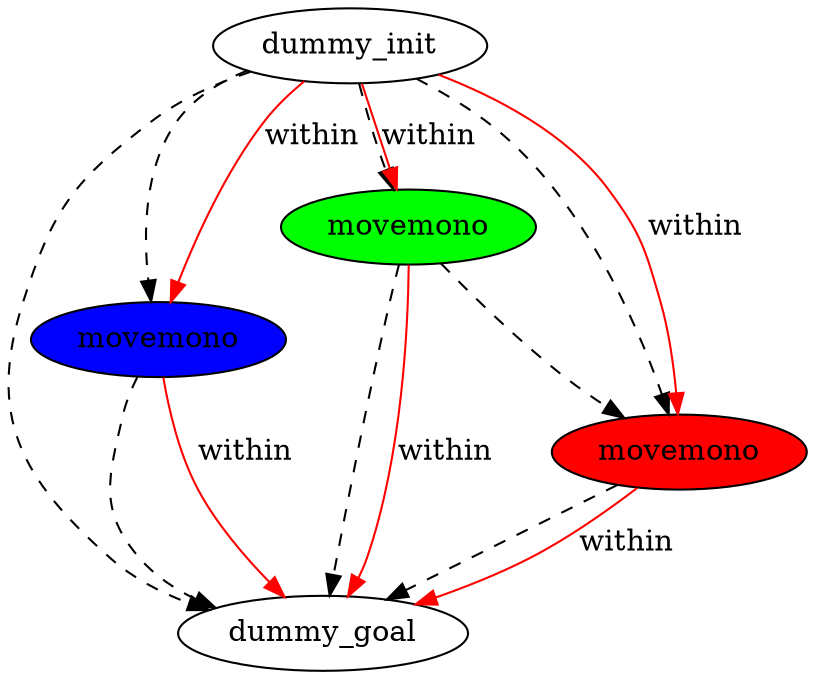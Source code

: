 digraph {
	"fcc22b54-18ab-1003-3566-2d4ac762254f" [label=dummy_init fillcolor=white style=filled]
	"f95ba2a7-5fbf-bcc0-76f1-7b644c8efee2" [label=dummy_goal fillcolor=white style=filled]
	"b5db8d67-b412-fb92-d6cf-f83ccb1eae16" [label=movemono fillcolor=blue style=filled]
	"4dcb650c-b796-4a47-8b5c-0a259b1602c1" [label=movemono fillcolor=green style=filled]
	"6b4589b1-7e8c-f0ca-33d4-8a3ad2f1d8c0" [label=movemono fillcolor=red style=filled]
	"fcc22b54-18ab-1003-3566-2d4ac762254f" -> "f95ba2a7-5fbf-bcc0-76f1-7b644c8efee2" [color=black style=dashed]
	"6b4589b1-7e8c-f0ca-33d4-8a3ad2f1d8c0" -> "f95ba2a7-5fbf-bcc0-76f1-7b644c8efee2" [color=black style=dashed]
	"fcc22b54-18ab-1003-3566-2d4ac762254f" -> "6b4589b1-7e8c-f0ca-33d4-8a3ad2f1d8c0" [color=black style=dashed]
	"4dcb650c-b796-4a47-8b5c-0a259b1602c1" -> "f95ba2a7-5fbf-bcc0-76f1-7b644c8efee2" [color=black style=dashed]
	"fcc22b54-18ab-1003-3566-2d4ac762254f" -> "4dcb650c-b796-4a47-8b5c-0a259b1602c1" [color=black style=dashed]
	"fcc22b54-18ab-1003-3566-2d4ac762254f" -> "b5db8d67-b412-fb92-d6cf-f83ccb1eae16" [color=black style=dashed]
	"4dcb650c-b796-4a47-8b5c-0a259b1602c1" -> "6b4589b1-7e8c-f0ca-33d4-8a3ad2f1d8c0" [color=black style=dashed]
	"b5db8d67-b412-fb92-d6cf-f83ccb1eae16" -> "f95ba2a7-5fbf-bcc0-76f1-7b644c8efee2" [color=black style=dashed]
	"fcc22b54-18ab-1003-3566-2d4ac762254f" -> "4dcb650c-b796-4a47-8b5c-0a259b1602c1" [label=within color=red]
	"4dcb650c-b796-4a47-8b5c-0a259b1602c1" -> "f95ba2a7-5fbf-bcc0-76f1-7b644c8efee2" [label=within color=red]
	"fcc22b54-18ab-1003-3566-2d4ac762254f" -> "6b4589b1-7e8c-f0ca-33d4-8a3ad2f1d8c0" [label=within color=red]
	"b5db8d67-b412-fb92-d6cf-f83ccb1eae16" -> "f95ba2a7-5fbf-bcc0-76f1-7b644c8efee2" [label=within color=red]
	"fcc22b54-18ab-1003-3566-2d4ac762254f" -> "b5db8d67-b412-fb92-d6cf-f83ccb1eae16" [label=within color=red]
	"6b4589b1-7e8c-f0ca-33d4-8a3ad2f1d8c0" -> "f95ba2a7-5fbf-bcc0-76f1-7b644c8efee2" [label=within color=red]
}
